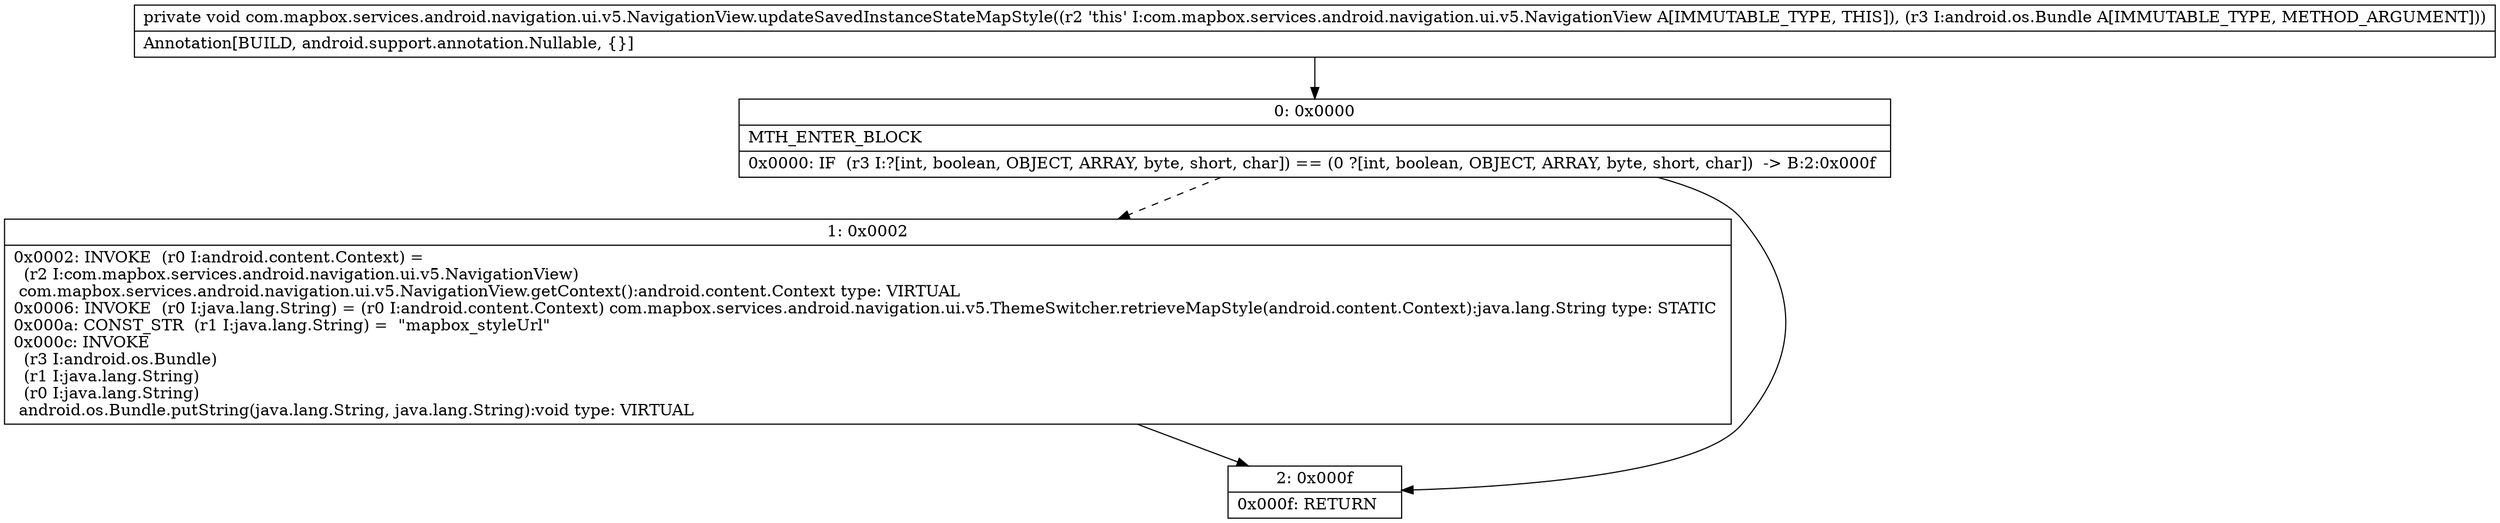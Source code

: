 digraph "CFG forcom.mapbox.services.android.navigation.ui.v5.NavigationView.updateSavedInstanceStateMapStyle(Landroid\/os\/Bundle;)V" {
Node_0 [shape=record,label="{0\:\ 0x0000|MTH_ENTER_BLOCK\l|0x0000: IF  (r3 I:?[int, boolean, OBJECT, ARRAY, byte, short, char]) == (0 ?[int, boolean, OBJECT, ARRAY, byte, short, char])  \-\> B:2:0x000f \l}"];
Node_1 [shape=record,label="{1\:\ 0x0002|0x0002: INVOKE  (r0 I:android.content.Context) = \l  (r2 I:com.mapbox.services.android.navigation.ui.v5.NavigationView)\l com.mapbox.services.android.navigation.ui.v5.NavigationView.getContext():android.content.Context type: VIRTUAL \l0x0006: INVOKE  (r0 I:java.lang.String) = (r0 I:android.content.Context) com.mapbox.services.android.navigation.ui.v5.ThemeSwitcher.retrieveMapStyle(android.content.Context):java.lang.String type: STATIC \l0x000a: CONST_STR  (r1 I:java.lang.String) =  \"mapbox_styleUrl\" \l0x000c: INVOKE  \l  (r3 I:android.os.Bundle)\l  (r1 I:java.lang.String)\l  (r0 I:java.lang.String)\l android.os.Bundle.putString(java.lang.String, java.lang.String):void type: VIRTUAL \l}"];
Node_2 [shape=record,label="{2\:\ 0x000f|0x000f: RETURN   \l}"];
MethodNode[shape=record,label="{private void com.mapbox.services.android.navigation.ui.v5.NavigationView.updateSavedInstanceStateMapStyle((r2 'this' I:com.mapbox.services.android.navigation.ui.v5.NavigationView A[IMMUTABLE_TYPE, THIS]), (r3 I:android.os.Bundle A[IMMUTABLE_TYPE, METHOD_ARGUMENT]))  | Annotation[BUILD, android.support.annotation.Nullable, \{\}]\l}"];
MethodNode -> Node_0;
Node_0 -> Node_1[style=dashed];
Node_0 -> Node_2;
Node_1 -> Node_2;
}


